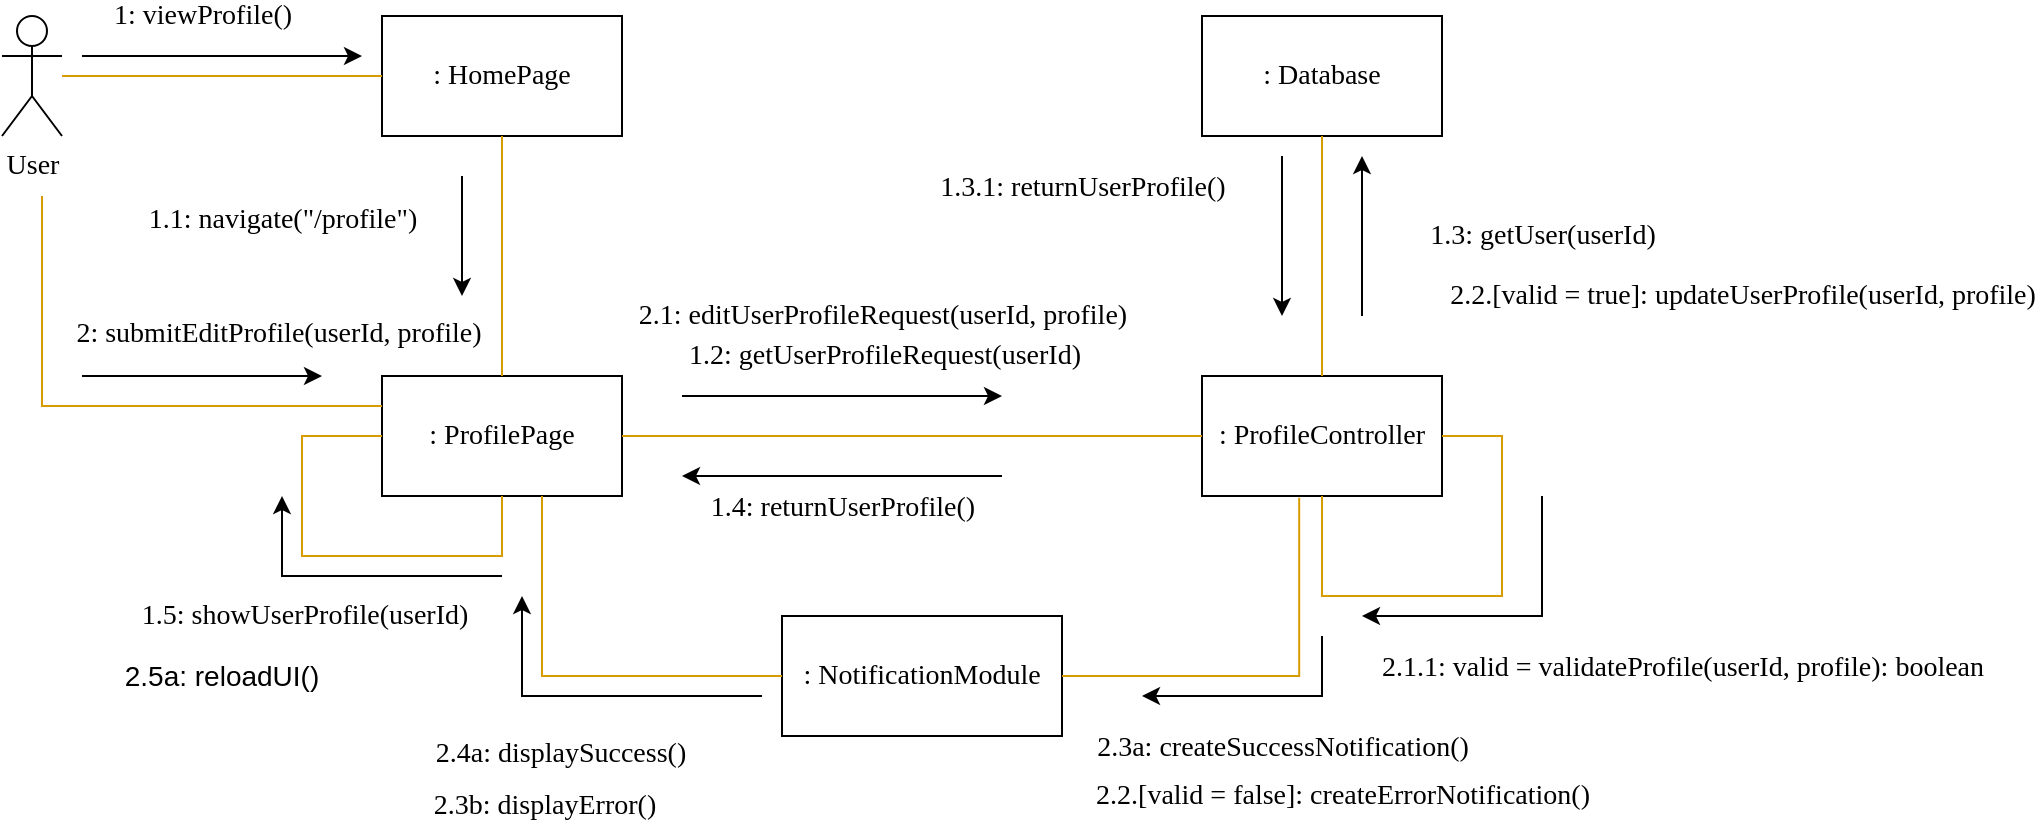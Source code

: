 <mxfile version="27.0.6" pages="2">
  <diagram id="97tm-h5Ckm5sz74WQkq5" name="displayHabitHistory">
    <mxGraphModel dx="1477" dy="814" grid="1" gridSize="10" guides="1" tooltips="1" connect="1" arrows="1" fold="1" page="1" pageScale="1" pageWidth="850" pageHeight="1100" math="0" shadow="0">
      <root>
        <mxCell id="0" />
        <mxCell id="1" parent="0" />
        <mxCell id="gK8piUCHMvRaqXS9n0kf-1" value="User" style="shape=umlActor;verticalLabelPosition=bottom;labelBackgroundColor=#ffffff;verticalAlign=top;html=1;fontFamily=Tahoma;fontSize=14;" parent="1" vertex="1">
          <mxGeometry x="140" y="470" width="30" height="60" as="geometry" />
        </mxCell>
        <mxCell id="gK8piUCHMvRaqXS9n0kf-2" value=": HomePage" style="rounded=0;whiteSpace=wrap;html=1;labelBackgroundColor=#ffffff;fontFamily=Tahoma;fontSize=14;" parent="1" vertex="1">
          <mxGeometry x="330" y="470" width="120" height="60" as="geometry" />
        </mxCell>
        <mxCell id="gK8piUCHMvRaqXS9n0kf-3" value=": ProfilePage" style="rounded=0;whiteSpace=wrap;html=1;labelBackgroundColor=#ffffff;fontFamily=Tahoma;fontSize=14;" parent="1" vertex="1">
          <mxGeometry x="330" y="650" width="120" height="60" as="geometry" />
        </mxCell>
        <mxCell id="gK8piUCHMvRaqXS9n0kf-4" value=": ProfileController" style="rounded=0;whiteSpace=wrap;html=1;labelBackgroundColor=#ffffff;fontFamily=Tahoma;fontSize=14;fontColor=default;" parent="1" vertex="1">
          <mxGeometry x="740" y="650" width="120" height="60" as="geometry" />
        </mxCell>
        <mxCell id="gK8piUCHMvRaqXS9n0kf-5" value=": NotificationModule" style="rounded=0;whiteSpace=wrap;html=1;labelBackgroundColor=#ffffff;strokeColor=light-dark(#000000, #e0e0ff);fillColor=none;fontFamily=Tahoma;fontSize=14;fontColor=light-dark(#000000, #e0e0ff);" parent="1" vertex="1">
          <mxGeometry x="530" y="770" width="140" height="60" as="geometry" />
        </mxCell>
        <mxCell id="gK8piUCHMvRaqXS9n0kf-6" value=": Database" style="rounded=0;whiteSpace=wrap;html=1;labelBackgroundColor=#ffffff;strokeColor=light-dark(#000000, #e0e0ff);fillColor=none;fontFamily=Tahoma;fontSize=14;fontColor=light-dark(#000000, #e0e0ff);" parent="1" vertex="1">
          <mxGeometry x="740" y="470" width="120" height="60" as="geometry" />
        </mxCell>
        <mxCell id="gK8piUCHMvRaqXS9n0kf-7" value="" style="endArrow=classic;html=1;fontFamily=Tahoma;fontSize=14;fontColor=#000066;" parent="1" edge="1">
          <mxGeometry width="50" height="50" relative="1" as="geometry">
            <mxPoint x="180" y="490" as="sourcePoint" />
            <mxPoint x="320" y="490" as="targetPoint" />
            <Array as="points">
              <mxPoint x="260" y="490" />
            </Array>
          </mxGeometry>
        </mxCell>
        <mxCell id="gK8piUCHMvRaqXS9n0kf-8" value="1: viewProfile()" style="text;html=1;resizable=0;points=[];align=center;verticalAlign=middle;labelBackgroundColor=#ffffff;fontSize=14;fontFamily=Tahoma;fontColor=#000000;" parent="gK8piUCHMvRaqXS9n0kf-7" vertex="1" connectable="0">
          <mxGeometry x="-0.618" y="4" relative="1" as="geometry">
            <mxPoint x="33" y="-16" as="offset" />
          </mxGeometry>
        </mxCell>
        <mxCell id="gK8piUCHMvRaqXS9n0kf-9" style="edgeStyle=orthogonalEdgeStyle;rounded=0;orthogonalLoop=1;jettySize=auto;html=1;fontFamily=Tahoma;fontSize=14;fontColor=#000066;endArrow=none;endFill=0;fillColor=#ffe6cc;strokeColor=#d79b00;entryX=0;entryY=0.5;entryDx=0;entryDy=0;" parent="1" source="gK8piUCHMvRaqXS9n0kf-1" target="gK8piUCHMvRaqXS9n0kf-2" edge="1">
          <mxGeometry relative="1" as="geometry">
            <mxPoint x="210" y="490" as="sourcePoint" />
            <mxPoint x="380" y="490" as="targetPoint" />
          </mxGeometry>
        </mxCell>
        <mxCell id="gK8piUCHMvRaqXS9n0kf-10" value="" style="endArrow=classic;html=1;rounded=0;" parent="1" edge="1">
          <mxGeometry width="50" height="50" relative="1" as="geometry">
            <mxPoint x="370" y="550" as="sourcePoint" />
            <mxPoint x="370" y="610" as="targetPoint" />
          </mxGeometry>
        </mxCell>
        <mxCell id="gK8piUCHMvRaqXS9n0kf-11" style="edgeStyle=orthogonalEdgeStyle;rounded=0;orthogonalLoop=1;jettySize=auto;html=1;fontFamily=Tahoma;fontSize=14;fontColor=#000066;endArrow=none;endFill=0;fillColor=#ffe6cc;strokeColor=#d79b00;entryX=0.5;entryY=0;entryDx=0;entryDy=0;exitX=0.5;exitY=1;exitDx=0;exitDy=0;" parent="1" source="gK8piUCHMvRaqXS9n0kf-2" target="gK8piUCHMvRaqXS9n0kf-3" edge="1">
          <mxGeometry relative="1" as="geometry">
            <mxPoint x="390" y="560" as="sourcePoint" />
            <mxPoint x="560" y="560" as="targetPoint" />
          </mxGeometry>
        </mxCell>
        <mxCell id="gK8piUCHMvRaqXS9n0kf-12" value="1.1: navigate(&quot;/profile&quot;)&lt;div&gt;&lt;br&gt;&lt;/div&gt;" style="text;html=1;resizable=0;points=[];align=center;verticalAlign=middle;labelBackgroundColor=#ffffff;fontSize=14;fontFamily=Tahoma;fontColor=light-dark(#000000, #e0e0ff);" parent="1" vertex="1" connectable="0">
          <mxGeometry x="280" y="580" as="geometry" />
        </mxCell>
        <mxCell id="gK8piUCHMvRaqXS9n0kf-14" style="edgeStyle=orthogonalEdgeStyle;rounded=0;orthogonalLoop=1;jettySize=auto;html=1;fontFamily=Tahoma;fontSize=14;fontColor=#000066;endArrow=none;endFill=0;fillColor=#ffe6cc;strokeColor=#d79b00;entryX=0;entryY=0.5;entryDx=0;entryDy=0;exitX=1;exitY=0.5;exitDx=0;exitDy=0;" parent="1" source="gK8piUCHMvRaqXS9n0kf-3" target="gK8piUCHMvRaqXS9n0kf-4" edge="1">
          <mxGeometry relative="1" as="geometry">
            <mxPoint x="560" y="700" as="sourcePoint" />
            <mxPoint x="720" y="700" as="targetPoint" />
          </mxGeometry>
        </mxCell>
        <mxCell id="gK8piUCHMvRaqXS9n0kf-15" style="edgeStyle=orthogonalEdgeStyle;rounded=0;orthogonalLoop=1;jettySize=auto;html=1;fontFamily=Tahoma;fontSize=14;fontColor=#000066;endArrow=none;endFill=0;fillColor=#ffe6cc;strokeColor=#d79b00;entryX=0.5;entryY=1;entryDx=0;entryDy=0;exitX=0.5;exitY=0;exitDx=0;exitDy=0;" parent="1" source="gK8piUCHMvRaqXS9n0kf-4" target="gK8piUCHMvRaqXS9n0kf-6" edge="1">
          <mxGeometry relative="1" as="geometry">
            <mxPoint x="760" y="600" as="sourcePoint" />
            <mxPoint x="920" y="600" as="targetPoint" />
            <Array as="points">
              <mxPoint x="800" y="590" />
              <mxPoint x="800" y="590" />
            </Array>
          </mxGeometry>
        </mxCell>
        <mxCell id="gK8piUCHMvRaqXS9n0kf-16" value="" style="endArrow=classic;html=1;fontFamily=Tahoma;fontSize=14;fontColor=#000066;" parent="1" edge="1">
          <mxGeometry width="50" height="50" relative="1" as="geometry">
            <mxPoint x="480" y="660" as="sourcePoint" />
            <mxPoint x="640" y="660" as="targetPoint" />
            <Array as="points" />
          </mxGeometry>
        </mxCell>
        <mxCell id="gK8piUCHMvRaqXS9n0kf-17" value="1.2: getUserProfileRequest(userId)" style="text;html=1;resizable=0;points=[];align=center;verticalAlign=middle;labelBackgroundColor=#ffffff;fontSize=14;fontFamily=Tahoma;fontColor=light-dark(#000000, #e0e0ff);" parent="gK8piUCHMvRaqXS9n0kf-16" vertex="1" connectable="0">
          <mxGeometry x="-0.618" y="4" relative="1" as="geometry">
            <mxPoint x="70" y="-16" as="offset" />
          </mxGeometry>
        </mxCell>
        <mxCell id="gK8piUCHMvRaqXS9n0kf-18" value="" style="endArrow=classic;html=1;fontFamily=Tahoma;fontSize=14;fontColor=#000066;" parent="1" edge="1">
          <mxGeometry width="50" height="50" relative="1" as="geometry">
            <mxPoint x="820" y="620" as="sourcePoint" />
            <mxPoint x="820" y="540" as="targetPoint" />
            <Array as="points" />
          </mxGeometry>
        </mxCell>
        <mxCell id="gK8piUCHMvRaqXS9n0kf-19" value="1.3: getUser(userId)" style="text;html=1;resizable=0;points=[];align=center;verticalAlign=middle;labelBackgroundColor=#ffffff;fontSize=14;fontFamily=Tahoma;fontColor=light-dark(#000000, #e0e0ff);" parent="gK8piUCHMvRaqXS9n0kf-18" vertex="1" connectable="0">
          <mxGeometry x="-0.618" y="4" relative="1" as="geometry">
            <mxPoint x="94" y="-25" as="offset" />
          </mxGeometry>
        </mxCell>
        <mxCell id="gK8piUCHMvRaqXS9n0kf-20" value="" style="endArrow=classic;html=1;rounded=0;" parent="1" edge="1">
          <mxGeometry width="50" height="50" relative="1" as="geometry">
            <mxPoint x="780" y="540" as="sourcePoint" />
            <mxPoint x="780" y="620" as="targetPoint" />
          </mxGeometry>
        </mxCell>
        <mxCell id="gK8piUCHMvRaqXS9n0kf-21" value="1.3.1: returnUserProfile()" style="text;html=1;resizable=0;points=[];align=center;verticalAlign=middle;labelBackgroundColor=#ffffff;fontSize=14;fontFamily=Tahoma;fontColor=light-dark(#000000, #e0e0ff);" parent="1" vertex="1" connectable="0">
          <mxGeometry x="680" y="560" as="geometry">
            <mxPoint y="-4" as="offset" />
          </mxGeometry>
        </mxCell>
        <mxCell id="gK8piUCHMvRaqXS9n0kf-22" value="" style="endArrow=classic;html=1;rounded=0;" parent="1" edge="1">
          <mxGeometry width="50" height="50" relative="1" as="geometry">
            <mxPoint x="640" y="700" as="sourcePoint" />
            <mxPoint x="480" y="700" as="targetPoint" />
          </mxGeometry>
        </mxCell>
        <mxCell id="gK8piUCHMvRaqXS9n0kf-23" value="1.4: returnUserProfile()" style="text;html=1;resizable=0;points=[];align=center;verticalAlign=middle;labelBackgroundColor=#ffffff;fontSize=14;fontFamily=Tahoma;fontColor=light-dark(#000000, #e0e0ff);" parent="1" vertex="1" connectable="0">
          <mxGeometry x="560" y="720" as="geometry">
            <mxPoint y="-4" as="offset" />
          </mxGeometry>
        </mxCell>
        <mxCell id="gK8piUCHMvRaqXS9n0kf-24" style="edgeStyle=orthogonalEdgeStyle;rounded=0;orthogonalLoop=1;jettySize=auto;html=1;entryX=0;entryY=0.5;entryDx=0;entryDy=0;startArrow=none;startFill=0;endArrow=none;endFill=0;fontFamily=Tahoma;fontSize=14;fontColor=#000066;fillColor=#ffe6cc;strokeColor=#d79b00;exitX=0.5;exitY=1;exitDx=0;exitDy=0;" parent="1" source="gK8piUCHMvRaqXS9n0kf-3" target="gK8piUCHMvRaqXS9n0kf-3" edge="1">
          <mxGeometry relative="1" as="geometry">
            <Array as="points">
              <mxPoint x="390" y="740" />
              <mxPoint x="290" y="740" />
              <mxPoint x="290" y="680" />
            </Array>
            <mxPoint x="300" y="700" as="sourcePoint" />
            <mxPoint x="260" y="710" as="targetPoint" />
          </mxGeometry>
        </mxCell>
        <mxCell id="gK8piUCHMvRaqXS9n0kf-25" value="1.5: showUserProfile(userId)" style="text;html=1;resizable=0;points=[];align=center;verticalAlign=middle;labelBackgroundColor=#ffffff;fontSize=14;fontFamily=Tahoma;fontColor=light-dark(#000000, #e0e0ff);" parent="1" vertex="1" connectable="0">
          <mxGeometry x="290" y="770" as="geometry">
            <mxPoint x="1" as="offset" />
          </mxGeometry>
        </mxCell>
        <mxCell id="gK8piUCHMvRaqXS9n0kf-27" style="edgeStyle=orthogonalEdgeStyle;rounded=0;orthogonalLoop=1;jettySize=auto;html=1;fontFamily=Tahoma;fontSize=14;fontColor=#000066;endArrow=none;endFill=0;fillColor=#ffe6cc;strokeColor=#d79b00;entryX=0;entryY=0.25;entryDx=0;entryDy=0;" parent="1" target="gK8piUCHMvRaqXS9n0kf-3" edge="1">
          <mxGeometry relative="1" as="geometry">
            <mxPoint x="160" y="560" as="sourcePoint" />
            <mxPoint x="310" y="650" as="targetPoint" />
            <Array as="points">
              <mxPoint x="160" y="665" />
            </Array>
          </mxGeometry>
        </mxCell>
        <mxCell id="gK8piUCHMvRaqXS9n0kf-28" value="2: submitEditProfile(userId, profile)" style="text;html=1;resizable=0;points=[];align=center;verticalAlign=middle;labelBackgroundColor=#ffffff;fontSize=14;fontFamily=Tahoma;fontColor=light-dark(#000000, #e0e0ff);" parent="1" vertex="1" connectable="0">
          <mxGeometry x="280" y="630" as="geometry">
            <mxPoint x="-2" y="-1" as="offset" />
          </mxGeometry>
        </mxCell>
        <mxCell id="gK8piUCHMvRaqXS9n0kf-29" value="" style="endArrow=classic;html=1;rounded=0;" parent="1" edge="1">
          <mxGeometry width="50" height="50" relative="1" as="geometry">
            <mxPoint x="390" y="750" as="sourcePoint" />
            <mxPoint x="280" y="710" as="targetPoint" />
            <Array as="points">
              <mxPoint x="280" y="750" />
            </Array>
          </mxGeometry>
        </mxCell>
        <mxCell id="gK8piUCHMvRaqXS9n0kf-30" value="" style="endArrow=classic;html=1;rounded=0;" parent="1" edge="1">
          <mxGeometry width="50" height="50" relative="1" as="geometry">
            <mxPoint x="180" y="650" as="sourcePoint" />
            <mxPoint x="300" y="650" as="targetPoint" />
          </mxGeometry>
        </mxCell>
        <mxCell id="gK8piUCHMvRaqXS9n0kf-31" value="2.1: editUserProfileRequest(userId, profile)" style="text;html=1;resizable=0;points=[];align=center;verticalAlign=middle;labelBackgroundColor=#ffffff;fontSize=14;fontFamily=Tahoma;fontColor=light-dark(#000000, #e0e0ff);" parent="1" vertex="1" connectable="0">
          <mxGeometry x="580" y="620" as="geometry" />
        </mxCell>
        <mxCell id="gK8piUCHMvRaqXS9n0kf-32" value="2.2.[valid = true]: updateUserProfile(userId, profile)" style="text;html=1;resizable=0;points=[];align=center;verticalAlign=middle;labelBackgroundColor=#ffffff;fontSize=14;fontFamily=Tahoma;fontColor=light-dark(#000000, #e0e0ff);" parent="1" vertex="1" connectable="0">
          <mxGeometry x="1010" y="610" as="geometry" />
        </mxCell>
        <mxCell id="gK8piUCHMvRaqXS9n0kf-37" style="edgeStyle=orthogonalEdgeStyle;rounded=0;orthogonalLoop=1;jettySize=auto;html=1;fontFamily=Tahoma;fontSize=14;fontColor=#000066;endArrow=none;endFill=0;fillColor=#ffe6cc;strokeColor=#d79b00;entryX=1;entryY=0.5;entryDx=0;entryDy=0;exitX=0.405;exitY=1.014;exitDx=0;exitDy=0;exitPerimeter=0;" parent="1" source="gK8piUCHMvRaqXS9n0kf-4" target="gK8piUCHMvRaqXS9n0kf-5" edge="1">
          <mxGeometry relative="1" as="geometry">
            <mxPoint x="690" y="730" as="sourcePoint" />
            <mxPoint x="690" y="610" as="targetPoint" />
            <Array as="points">
              <mxPoint x="789" y="800" />
            </Array>
          </mxGeometry>
        </mxCell>
        <mxCell id="gK8piUCHMvRaqXS9n0kf-38" value="2.3a: createSuccessNotification()" style="text;html=1;resizable=0;points=[];align=center;verticalAlign=middle;labelBackgroundColor=#ffffff;fontSize=14;fontFamily=Tahoma;fontColor=light-dark(#000000, #e0e0ff);" parent="1" vertex="1" connectable="0">
          <mxGeometry x="780" y="840" as="geometry">
            <mxPoint y="-4" as="offset" />
          </mxGeometry>
        </mxCell>
        <mxCell id="gK8piUCHMvRaqXS9n0kf-39" value="" style="endArrow=classic;html=1;rounded=0;" parent="1" edge="1">
          <mxGeometry width="50" height="50" relative="1" as="geometry">
            <mxPoint x="800" y="780" as="sourcePoint" />
            <mxPoint x="710" y="810" as="targetPoint" />
            <Array as="points">
              <mxPoint x="800" y="810" />
              <mxPoint x="760" y="810" />
            </Array>
          </mxGeometry>
        </mxCell>
        <mxCell id="gK8piUCHMvRaqXS9n0kf-41" style="edgeStyle=orthogonalEdgeStyle;rounded=0;orthogonalLoop=1;jettySize=auto;html=1;fontFamily=Tahoma;fontSize=14;fontColor=#000066;endArrow=none;endFill=0;fillColor=#ffe6cc;strokeColor=#d79b00;exitX=0;exitY=0.5;exitDx=0;exitDy=0;" parent="1" source="gK8piUCHMvRaqXS9n0kf-5" edge="1">
          <mxGeometry relative="1" as="geometry">
            <mxPoint x="430" y="840" as="sourcePoint" />
            <mxPoint x="410" y="710" as="targetPoint" />
            <Array as="points">
              <mxPoint x="410" y="800" />
            </Array>
          </mxGeometry>
        </mxCell>
        <mxCell id="gK8piUCHMvRaqXS9n0kf-42" value="2.4a: displaySuccess()" style="text;html=1;resizable=0;points=[];align=center;verticalAlign=middle;labelBackgroundColor=#ffffff;fontSize=14;fontFamily=Tahoma;fontColor=light-dark(#000000, #e0e0ff);" parent="1" vertex="1" connectable="0">
          <mxGeometry x="400" y="840" as="geometry">
            <mxPoint x="19" y="-1" as="offset" />
          </mxGeometry>
        </mxCell>
        <mxCell id="gK8piUCHMvRaqXS9n0kf-43" value="" style="endArrow=classic;html=1;rounded=0;" parent="1" edge="1">
          <mxGeometry width="50" height="50" relative="1" as="geometry">
            <mxPoint x="520" y="810" as="sourcePoint" />
            <mxPoint x="400" y="760" as="targetPoint" />
            <Array as="points">
              <mxPoint x="400" y="810" />
            </Array>
          </mxGeometry>
        </mxCell>
        <mxCell id="gK8piUCHMvRaqXS9n0kf-50" value="2.1.1: valid = validateProfile(userId, profile): boolean" style="text;html=1;resizable=0;points=[];align=center;verticalAlign=middle;labelBackgroundColor=#ffffff;fontSize=14;fontFamily=Tahoma;fontColor=light-dark(#000000, #e0e0ff);" parent="1" vertex="1" connectable="0">
          <mxGeometry x="980" y="800" as="geometry">
            <mxPoint y="-4" as="offset" />
          </mxGeometry>
        </mxCell>
        <mxCell id="gK8piUCHMvRaqXS9n0kf-53" style="edgeStyle=orthogonalEdgeStyle;rounded=0;orthogonalLoop=1;jettySize=auto;html=1;fontFamily=Tahoma;fontSize=14;fontColor=#000066;endArrow=none;endFill=0;fillColor=#ffe6cc;strokeColor=#d79b00;entryX=0.5;entryY=1;entryDx=0;entryDy=0;exitX=1;exitY=0.5;exitDx=0;exitDy=0;" parent="1" source="gK8piUCHMvRaqXS9n0kf-4" target="gK8piUCHMvRaqXS9n0kf-4" edge="1">
          <mxGeometry relative="1" as="geometry">
            <mxPoint x="890" y="650" as="sourcePoint" />
            <mxPoint x="890" y="530" as="targetPoint" />
            <Array as="points">
              <mxPoint x="890" y="680" />
              <mxPoint x="890" y="760" />
              <mxPoint x="800" y="760" />
            </Array>
          </mxGeometry>
        </mxCell>
        <mxCell id="gK8piUCHMvRaqXS9n0kf-54" value="2.2.[valid = false]: createErrorNotification()" style="text;html=1;resizable=0;points=[];align=center;verticalAlign=middle;labelBackgroundColor=#ffffff;fontSize=14;fontFamily=Tahoma;fontColor=light-dark(#000000, #e0e0ff);" parent="1" vertex="1" connectable="0">
          <mxGeometry x="810" y="860" as="geometry" />
        </mxCell>
        <mxCell id="gK8piUCHMvRaqXS9n0kf-55" value="2.3b: displayError()" style="text;html=1;resizable=0;points=[];align=center;verticalAlign=middle;labelBackgroundColor=#ffffff;fontSize=14;fontFamily=Tahoma;fontColor=light-dark(#000000, #e0e0ff);" parent="1" vertex="1" connectable="0">
          <mxGeometry x="390" y="870" as="geometry">
            <mxPoint x="21" y="-5" as="offset" />
          </mxGeometry>
        </mxCell>
        <mxCell id="Rcc5NJtwHmGG4VFM8wg1-2" value="" style="endArrow=classic;html=1;rounded=0;" edge="1" parent="1">
          <mxGeometry width="50" height="50" relative="1" as="geometry">
            <mxPoint x="910" y="710" as="sourcePoint" />
            <mxPoint x="820" y="770" as="targetPoint" />
            <Array as="points">
              <mxPoint x="910" y="770" />
              <mxPoint x="870" y="770" />
            </Array>
          </mxGeometry>
        </mxCell>
        <mxCell id="Rcc5NJtwHmGG4VFM8wg1-3" value="2.5a: reloadUI()" style="text;html=1;align=center;verticalAlign=middle;whiteSpace=wrap;rounded=0;fontSize=14;" vertex="1" parent="1">
          <mxGeometry x="200" y="785" width="100" height="30" as="geometry" />
        </mxCell>
      </root>
    </mxGraphModel>
  </diagram>
  <diagram id="osA8b_FAwORKnyaBnRQK" name="habitCheckin">
    <mxGraphModel dx="946" dy="908" grid="1" gridSize="10" guides="1" tooltips="1" connect="1" arrows="1" fold="1" page="1" pageScale="1" pageWidth="850" pageHeight="1100" math="0" shadow="0">
      <root>
        <mxCell id="XAbNOAjU0VVLo9-ZD2AN-0" />
        <mxCell id="XAbNOAjU0VVLo9-ZD2AN-1" parent="XAbNOAjU0VVLo9-ZD2AN-0" />
        <mxCell id="4sUf3NCMvguzIFDBFmBf-1" value="&lt;font style=&quot;font-size: 14px&quot;&gt;SD checkin&lt;/font&gt;" style="shape=umlFrame;whiteSpace=wrap;html=1;strokeColor=#000066;fillColor=#FF8000;fontFamily=Tahoma;fontSize=10;fontColor=#000066;align=center;width=100;height=30;" parent="XAbNOAjU0VVLo9-ZD2AN-1" vertex="1">
          <mxGeometry x="40" y="415" width="640" height="501" as="geometry" />
        </mxCell>
        <mxCell id="4sUf3NCMvguzIFDBFmBf-2" value="" style="shape=umlLifeline;participant=umlActor;perimeter=lifelinePerimeter;whiteSpace=wrap;html=1;container=1;collapsible=0;recursiveResize=0;verticalAlign=top;spacingTop=36;labelBackgroundColor=#ffffff;outlineConnect=0;strokeColor=#000066;fillColor=#FF8000;fontFamily=Tahoma;fontSize=14;fontColor=#000066;" parent="XAbNOAjU0VVLo9-ZD2AN-1" vertex="1">
          <mxGeometry x="89" y="497" width="20" height="399" as="geometry" />
        </mxCell>
        <mxCell id="4sUf3NCMvguzIFDBFmBf-3" value="" style="html=1;points=[];perimeter=orthogonalPerimeter;strokeColor=#000066;fillColor=#FF8000;fontFamily=Tahoma;fontSize=10;fontColor=#000066;align=center;" parent="4sUf3NCMvguzIFDBFmBf-2" vertex="1">
          <mxGeometry x="5" y="143" width="10" height="24" as="geometry" />
        </mxCell>
        <mxCell id="4sUf3NCMvguzIFDBFmBf-4" value="User: Person" style="text;html=1;resizable=0;points=[];autosize=1;align=center;verticalAlign=top;spacingTop=-4;fontSize=14;fontFamily=Tahoma;fontColor=#000066;" parent="XAbNOAjU0VVLo9-ZD2AN-1" vertex="1">
          <mxGeometry x="80" y="456" width="90" height="20" as="geometry" />
        </mxCell>
        <mxCell id="4sUf3NCMvguzIFDBFmBf-5" value="" style="shape=umlLifeline;participant=umlControl;perimeter=lifelinePerimeter;whiteSpace=wrap;html=1;container=1;collapsible=0;recursiveResize=0;verticalAlign=top;spacingTop=36;labelBackgroundColor=#ffffff;outlineConnect=0;strokeColor=#000066;fillColor=#FF8000;fontFamily=Tahoma;fontSize=14;fontColor=#000066;" parent="XAbNOAjU0VVLo9-ZD2AN-1" vertex="1">
          <mxGeometry x="199" y="493" width="40" height="403" as="geometry" />
        </mxCell>
        <mxCell id="4sUf3NCMvguzIFDBFmBf-6" value="" style="html=1;points=[];perimeter=orthogonalPerimeter;strokeColor=#000066;fillColor=#FF8000;fontFamily=Tahoma;fontSize=14;fontColor=#000066;align=center;" parent="4sUf3NCMvguzIFDBFmBf-5" vertex="1">
          <mxGeometry x="15" y="83" width="10" height="287" as="geometry" />
        </mxCell>
        <mxCell id="4sUf3NCMvguzIFDBFmBf-7" value="" style="html=1;points=[];perimeter=orthogonalPerimeter;strokeColor=#000066;fillColor=#FF8000;fontFamily=Tahoma;fontSize=10;fontColor=#000066;align=center;" parent="4sUf3NCMvguzIFDBFmBf-5" vertex="1">
          <mxGeometry x="20" y="113" width="10" height="67" as="geometry" />
        </mxCell>
        <mxCell id="4sUf3NCMvguzIFDBFmBf-8" value="newCheckin()" style="edgeStyle=orthogonalEdgeStyle;html=1;align=left;spacingLeft=2;endArrow=block;rounded=0;strokeColor=#FF8000;fontFamily=Tahoma;fontSize=10;fontColor=#000066;exitX=1.1;exitY=0.025;exitPerimeter=0;entryX=1;entryY=0.957;entryPerimeter=0;" parent="4sUf3NCMvguzIFDBFmBf-5" source="4sUf3NCMvguzIFDBFmBf-7" target="4sUf3NCMvguzIFDBFmBf-7" edge="1">
          <mxGeometry relative="1" as="geometry">
            <mxPoint x="25" y="93" as="sourcePoint" />
            <Array as="points">
              <mxPoint x="31" y="114" />
              <mxPoint x="50" y="114" />
              <mxPoint x="50" y="177" />
            </Array>
          </mxGeometry>
        </mxCell>
        <mxCell id="4sUf3NCMvguzIFDBFmBf-9" value="&lt;div style=&quot;text-align: center&quot;&gt;&lt;span&gt;Habit Tracker&amp;nbsp;&lt;/span&gt;&lt;/div&gt;&lt;div style=&quot;text-align: center&quot;&gt;app UI&lt;/div&gt;" style="text;html=1;resizable=0;points=[];autosize=1;align=left;verticalAlign=top;spacingTop=-4;fontSize=14;fontFamily=Tahoma;fontColor=#000066;" parent="XAbNOAjU0VVLo9-ZD2AN-1" vertex="1">
          <mxGeometry x="175" y="456" width="100" height="40" as="geometry" />
        </mxCell>
        <mxCell id="4sUf3NCMvguzIFDBFmBf-10" value="" style="shape=umlLifeline;participant=umlEntity;perimeter=lifelinePerimeter;whiteSpace=wrap;html=1;container=1;collapsible=0;recursiveResize=0;verticalAlign=top;spacingTop=36;labelBackgroundColor=#ffffff;outlineConnect=0;fontFamily=Tahoma;fontSize=14;fontColor=#000066;align=center;strokeColor=#000066;fillColor=#FF8000;" parent="XAbNOAjU0VVLo9-ZD2AN-1" vertex="1">
          <mxGeometry x="480" y="495" width="44" height="401" as="geometry" />
        </mxCell>
        <mxCell id="4sUf3NCMvguzIFDBFmBf-11" value="Authentication&amp;nbsp;&lt;div&gt;Service&lt;/div&gt;" style="text;html=1;resizable=0;points=[];autosize=1;align=center;verticalAlign=top;spacingTop=-4;fontSize=14;fontFamily=Tahoma;fontColor=#000066;" parent="XAbNOAjU0VVLo9-ZD2AN-1" vertex="1">
          <mxGeometry x="441" y="456" width="110" height="40" as="geometry" />
        </mxCell>
        <mxCell id="4sUf3NCMvguzIFDBFmBf-12" value="" style="shape=umlLifeline;participant=umlBoundary;perimeter=lifelinePerimeter;whiteSpace=wrap;html=1;container=1;collapsible=0;recursiveResize=0;verticalAlign=top;spacingTop=36;labelBackgroundColor=#ffffff;outlineConnect=0;fontFamily=Tahoma;fontSize=14;fontColor=#000066;align=center;strokeColor=#000066;fillColor=#FF8000;" parent="XAbNOAjU0VVLo9-ZD2AN-1" vertex="1">
          <mxGeometry x="350" y="495" width="49" height="401" as="geometry" />
        </mxCell>
        <mxCell id="4sUf3NCMvguzIFDBFmBf-13" value="" style="html=1;points=[];perimeter=orthogonalPerimeter;strokeColor=#000066;fillColor=#FF8000;fontFamily=Tahoma;fontSize=10;fontColor=#000066;align=center;" parent="4sUf3NCMvguzIFDBFmBf-12" vertex="1">
          <mxGeometry x="20" y="222" width="10" height="19" as="geometry" />
        </mxCell>
        <mxCell id="4sUf3NCMvguzIFDBFmBf-14" value="&lt;div style=&quot;text-align: center&quot;&gt;Data store&lt;/div&gt;" style="text;html=1;resizable=0;points=[];autosize=1;align=center;verticalAlign=top;spacingTop=-4;fontSize=14;fontFamily=Tahoma;fontColor=#000066;" parent="XAbNOAjU0VVLo9-ZD2AN-1" vertex="1">
          <mxGeometry x="332" y="456" width="80" height="20" as="geometry" />
        </mxCell>
        <mxCell id="4sUf3NCMvguzIFDBFmBf-15" value="" style="shape=umlLifeline;participant=umlActor;perimeter=lifelinePerimeter;whiteSpace=wrap;html=1;container=1;collapsible=0;recursiveResize=0;verticalAlign=top;spacingTop=36;labelBackgroundColor=#ffffff;outlineConnect=0;strokeColor=#000066;fillColor=#FF8000;fontFamily=Tahoma;fontSize=14;fontColor=#000066;align=center;" parent="XAbNOAjU0VVLo9-ZD2AN-1" vertex="1">
          <mxGeometry x="591" y="497" width="20" height="399" as="geometry" />
        </mxCell>
        <mxCell id="4sUf3NCMvguzIFDBFmBf-16" value="" style="html=1;points=[];perimeter=orthogonalPerimeter;strokeColor=#000066;fillColor=#FF8000;fontFamily=Tahoma;fontSize=10;fontColor=#000066;align=center;" parent="4sUf3NCMvguzIFDBFmBf-15" vertex="1">
          <mxGeometry x="5" y="303" width="10" height="11" as="geometry" />
        </mxCell>
        <mxCell id="4sUf3NCMvguzIFDBFmBf-17" value="&lt;div style=&quot;text-align: center&quot;&gt;&lt;span&gt;Coach: Person&lt;/span&gt;&lt;/div&gt;" style="text;html=1;resizable=0;points=[];autosize=1;align=left;verticalAlign=top;spacingTop=-4;fontSize=14;fontFamily=Tahoma;fontColor=#000066;" parent="XAbNOAjU0VVLo9-ZD2AN-1" vertex="1">
          <mxGeometry x="551" y="456" width="100" height="20" as="geometry" />
        </mxCell>
        <mxCell id="4sUf3NCMvguzIFDBFmBf-18" value="&lt;font style=&quot;font-size: 10px;&quot;&gt;habit checkin&lt;/font&gt;" style="html=1;verticalAlign=bottom;endArrow=block;entryX=0;entryY=0;strokeColor=#FF8000;fontFamily=Tahoma;fontSize=10;fontColor=#000066;" parent="XAbNOAjU0VVLo9-ZD2AN-1" source="4sUf3NCMvguzIFDBFmBf-2" target="4sUf3NCMvguzIFDBFmBf-6" edge="1">
          <mxGeometry relative="1" as="geometry">
            <mxPoint x="144" y="576" as="sourcePoint" />
          </mxGeometry>
        </mxCell>
        <mxCell id="4sUf3NCMvguzIFDBFmBf-19" value="" style="html=1;verticalAlign=bottom;endArrow=open;dashed=1;endSize=8;exitX=0;exitY=0.95;strokeColor=#FF8000;fontFamily=Tahoma;fontSize=14;fontColor=#000066;" parent="XAbNOAjU0VVLo9-ZD2AN-1" source="4sUf3NCMvguzIFDBFmBf-6" target="4sUf3NCMvguzIFDBFmBf-2" edge="1">
          <mxGeometry relative="1" as="geometry">
            <mxPoint x="144" y="652" as="targetPoint" />
          </mxGeometry>
        </mxCell>
        <mxCell id="4sUf3NCMvguzIFDBFmBf-20" value="&lt;font style=&quot;font-size: 10px;&quot;&gt;addComment()&lt;/font&gt;" style="html=1;verticalAlign=bottom;endArrow=block;entryX=1;entryY=0;strokeColor=#FF8000;fontFamily=Tahoma;fontSize=10;fontColor=#000066;" parent="XAbNOAjU0VVLo9-ZD2AN-1" source="4sUf3NCMvguzIFDBFmBf-7" target="4sUf3NCMvguzIFDBFmBf-3" edge="1">
          <mxGeometry relative="1" as="geometry">
            <mxPoint x="164" y="596" as="sourcePoint" />
          </mxGeometry>
        </mxCell>
        <mxCell id="4sUf3NCMvguzIFDBFmBf-21" value="Comment" style="html=1;verticalAlign=bottom;endArrow=open;dashed=1;endSize=8;exitX=1;exitY=0.95;strokeColor=#FF8000;fontFamily=Tahoma;fontSize=10;fontColor=#000066;" parent="XAbNOAjU0VVLo9-ZD2AN-1" source="4sUf3NCMvguzIFDBFmBf-3" target="4sUf3NCMvguzIFDBFmBf-7" edge="1">
          <mxGeometry relative="1" as="geometry">
            <mxPoint x="164" y="653" as="targetPoint" />
          </mxGeometry>
        </mxCell>
        <mxCell id="4sUf3NCMvguzIFDBFmBf-22" value="saveCheckin(Habit.HabitHistory)" style="html=1;verticalAlign=bottom;endArrow=block;entryX=0;entryY=0;strokeColor=#FF8000;fontFamily=Tahoma;fontSize=10;fontColor=#000066;" parent="XAbNOAjU0VVLo9-ZD2AN-1" target="4sUf3NCMvguzIFDBFmBf-13" edge="1">
          <mxGeometry relative="1" as="geometry">
            <mxPoint x="224" y="718" as="sourcePoint" />
          </mxGeometry>
        </mxCell>
        <mxCell id="4sUf3NCMvguzIFDBFmBf-23" value="" style="html=1;verticalAlign=bottom;endArrow=open;dashed=1;endSize=8;exitX=0;exitY=0.95;strokeColor=#FF8000;fontFamily=Tahoma;fontSize=10;fontColor=#000066;" parent="XAbNOAjU0VVLo9-ZD2AN-1" source="4sUf3NCMvguzIFDBFmBf-13" edge="1">
          <mxGeometry relative="1" as="geometry">
            <mxPoint x="224" y="736" as="targetPoint" />
          </mxGeometry>
        </mxCell>
        <mxCell id="4sUf3NCMvguzIFDBFmBf-24" value="checkinPushNotification(UserID,Habit.HabitHistory.Checkin)" style="html=1;verticalAlign=bottom;endArrow=block;entryX=0;entryY=0;strokeColor=#FF8000;fontFamily=Tahoma;fontSize=10;fontColor=#000066;" parent="XAbNOAjU0VVLo9-ZD2AN-1" target="4sUf3NCMvguzIFDBFmBf-16" edge="1">
          <mxGeometry relative="1" as="geometry">
            <mxPoint x="224" y="800" as="sourcePoint" />
          </mxGeometry>
        </mxCell>
        <mxCell id="4sUf3NCMvguzIFDBFmBf-25" value="" style="html=1;verticalAlign=bottom;endArrow=open;dashed=1;endSize=8;exitX=0;exitY=0.95;strokeColor=#FF8000;fontFamily=Tahoma;fontSize=10;fontColor=#000066;" parent="XAbNOAjU0VVLo9-ZD2AN-1" source="4sUf3NCMvguzIFDBFmBf-16" edge="1">
          <mxGeometry relative="1" as="geometry">
            <mxPoint x="224" y="810" as="targetPoint" />
          </mxGeometry>
        </mxCell>
        <mxCell id="4sUf3NCMvguzIFDBFmBf-26" value="opt" style="shape=umlFrame;whiteSpace=wrap;html=1;strokeColor=#000066;fillColor=#FF8000;fontFamily=Tahoma;fontSize=10;fontColor=#000066;align=center;width=40;height=16;" parent="XAbNOAjU0VVLo9-ZD2AN-1" vertex="1">
          <mxGeometry x="90" y="610" width="150" height="56" as="geometry" />
        </mxCell>
        <mxCell id="4sUf3NCMvguzIFDBFmBf-27" value="Comment == yes" style="text;html=1;resizable=0;points=[];autosize=1;align=left;verticalAlign=top;spacingTop=-4;fontSize=10;fontFamily=Tahoma;fontColor=#000066;" parent="XAbNOAjU0VVLo9-ZD2AN-1" vertex="1">
          <mxGeometry x="130" y="610" width="90" height="10" as="geometry" />
        </mxCell>
        <mxCell id="4sUf3NCMvguzIFDBFmBf-28" value="coach != NULL" style="text;html=1;resizable=0;points=[];autosize=1;align=left;verticalAlign=top;spacingTop=-4;fontSize=10;fontFamily=Tahoma;fontColor=#000066;" parent="XAbNOAjU0VVLo9-ZD2AN-1" vertex="1">
          <mxGeometry x="260" y="768" width="80" height="10" as="geometry" />
        </mxCell>
        <mxCell id="4sUf3NCMvguzIFDBFmBf-29" value="" style="endArrow=none;dashed=1;html=1;strokeColor=#000066;fontFamily=Tahoma;fontSize=10;fontColor=#000066;entryX=1;entryY=0.429;entryPerimeter=0;exitX=0.004;exitY=0.436;exitPerimeter=0;" parent="XAbNOAjU0VVLo9-ZD2AN-1" source="4sUf3NCMvguzIFDBFmBf-30" target="4sUf3NCMvguzIFDBFmBf-30" edge="1">
          <mxGeometry width="50" height="50" relative="1" as="geometry">
            <mxPoint x="80" y="1026" as="sourcePoint" />
            <mxPoint x="130" y="976" as="targetPoint" />
          </mxGeometry>
        </mxCell>
        <mxCell id="4sUf3NCMvguzIFDBFmBf-30" value="par" style="shape=umlFrame;whiteSpace=wrap;html=1;strokeColor=#000066;fillColor=#FF8000;fontFamily=Tahoma;fontSize=10;fontColor=#000066;align=center;width=40;height=20;" parent="XAbNOAjU0VVLo9-ZD2AN-1" vertex="1">
          <mxGeometry x="170" y="694" width="450" height="140" as="geometry" />
        </mxCell>
        <mxCell id="4sUf3NCMvguzIFDBFmBf-31" value="opt" style="shape=umlFrame;whiteSpace=wrap;html=1;strokeColor=#000066;fillColor=#FF8000;fontFamily=Tahoma;fontSize=10;fontColor=#000066;align=center;width=50;height=20;" parent="XAbNOAjU0VVLo9-ZD2AN-1" vertex="1">
          <mxGeometry x="210" y="768" width="400" height="53" as="geometry" />
        </mxCell>
        <mxCell id="ALjJiwd98mLg6pKJFKZ1-0" style="edgeStyle=orthogonalEdgeStyle;rounded=0;orthogonalLoop=1;jettySize=auto;html=1;fontFamily=Tahoma;fontSize=14;fontColor=#000066;endArrow=none;endFill=0;fillColor=#ffe6cc;strokeColor=#d79b00;" parent="XAbNOAjU0VVLo9-ZD2AN-1" source="ALjJiwd98mLg6pKJFKZ1-1" target="ALjJiwd98mLg6pKJFKZ1-3" edge="1">
          <mxGeometry relative="1" as="geometry">
            <Array as="points">
              <mxPoint x="200" y="190" />
              <mxPoint x="200" y="190" />
            </Array>
          </mxGeometry>
        </mxCell>
        <mxCell id="ALjJiwd98mLg6pKJFKZ1-1" value="User" style="shape=umlActor;verticalLabelPosition=bottom;labelBackgroundColor=#ffffff;verticalAlign=top;html=1;strokeColor=#000066;fillColor=#FF8000;fontFamily=Tahoma;fontSize=14;fontColor=#000066;" parent="XAbNOAjU0VVLo9-ZD2AN-1" vertex="1">
          <mxGeometry x="40" y="160" width="30" height="60" as="geometry" />
        </mxCell>
        <mxCell id="ALjJiwd98mLg6pKJFKZ1-2" value="" style="edgeStyle=orthogonalEdgeStyle;rounded=0;orthogonalLoop=1;jettySize=auto;html=1;endArrow=none;endFill=0;fontFamily=Tahoma;fontSize=14;fontColor=#000066;fillColor=#ffe6cc;strokeColor=#d79b00;" parent="XAbNOAjU0VVLo9-ZD2AN-1" source="ALjJiwd98mLg6pKJFKZ1-3" target="ALjJiwd98mLg6pKJFKZ1-4" edge="1">
          <mxGeometry relative="1" as="geometry">
            <Array as="points">
              <mxPoint x="370" y="190" />
              <mxPoint x="370" y="190" />
            </Array>
          </mxGeometry>
        </mxCell>
        <mxCell id="4aknmJp9HKiuCshJEBKm-6" style="edgeStyle=orthogonalEdgeStyle;rounded=0;orthogonalLoop=1;jettySize=auto;html=1;endArrow=none;endFill=0;fillColor=#ffe6cc;strokeColor=#d79b00;" parent="XAbNOAjU0VVLo9-ZD2AN-1" source="ALjJiwd98mLg6pKJFKZ1-3" target="4aknmJp9HKiuCshJEBKm-2" edge="1">
          <mxGeometry relative="1" as="geometry">
            <Array as="points">
              <mxPoint x="470" y="240" />
              <mxPoint x="470" y="240" />
            </Array>
          </mxGeometry>
        </mxCell>
        <mxCell id="ALjJiwd98mLg6pKJFKZ1-3" value="UI" style="rounded=0;whiteSpace=wrap;html=1;labelBackgroundColor=#ffffff;strokeColor=#000066;fillColor=none;fontFamily=Tahoma;fontSize=14;fontColor=#000066;" parent="XAbNOAjU0VVLo9-ZD2AN-1" vertex="1">
          <mxGeometry x="240" y="170" width="60" height="90" as="geometry" />
        </mxCell>
        <mxCell id="ALjJiwd98mLg6pKJFKZ1-4" value="Data Store" style="rounded=0;whiteSpace=wrap;html=1;labelBackgroundColor=#ffffff;strokeColor=#000066;fillColor=none;fontFamily=Tahoma;fontSize=14;fontColor=#000066;" parent="XAbNOAjU0VVLo9-ZD2AN-1" vertex="1">
          <mxGeometry x="560" y="170" width="60" height="40" as="geometry" />
        </mxCell>
        <mxCell id="ALjJiwd98mLg6pKJFKZ1-17" value="" style="endArrow=classic;html=1;fontColor=#000066;" parent="XAbNOAjU0VVLo9-ZD2AN-1" edge="1">
          <mxGeometry width="50" height="50" relative="1" as="geometry">
            <mxPoint x="100" y="180" as="sourcePoint" />
            <mxPoint x="210" y="180" as="targetPoint" />
          </mxGeometry>
        </mxCell>
        <mxCell id="ALjJiwd98mLg6pKJFKZ1-20" value="1 habitCheckin()" style="text;html=1;resizable=0;points=[];align=center;verticalAlign=middle;labelBackgroundColor=#ffffff;fontColor=#000066;" parent="ALjJiwd98mLg6pKJFKZ1-17" vertex="1" connectable="0">
          <mxGeometry x="-0.545" y="2" relative="1" as="geometry">
            <mxPoint x="25" y="-18" as="offset" />
          </mxGeometry>
        </mxCell>
        <mxCell id="ALjJiwd98mLg6pKJFKZ1-18" value="" style="endArrow=classic;html=1;dashed=1;fontColor=#000066;" parent="XAbNOAjU0VVLo9-ZD2AN-1" edge="1">
          <mxGeometry width="50" height="50" relative="1" as="geometry">
            <mxPoint x="100" y="230" as="sourcePoint" />
            <mxPoint x="210" y="230" as="targetPoint" />
          </mxGeometry>
        </mxCell>
        <mxCell id="ALjJiwd98mLg6pKJFKZ1-22" value="1.1.1 addComment()" style="text;html=1;resizable=0;points=[];align=center;verticalAlign=middle;labelBackgroundColor=#ffffff;fontColor=#000066;" parent="ALjJiwd98mLg6pKJFKZ1-18" vertex="1" connectable="0">
          <mxGeometry x="-0.073" y="1" relative="1" as="geometry">
            <mxPoint x="9" y="-19" as="offset" />
          </mxGeometry>
        </mxCell>
        <mxCell id="ALjJiwd98mLg6pKJFKZ1-23" value="1.1.2&amp;nbsp;Comment" style="text;html=1;resizable=0;points=[];align=center;verticalAlign=middle;labelBackgroundColor=#ffffff;fontColor=#000066;" parent="ALjJiwd98mLg6pKJFKZ1-18" vertex="1" connectable="0">
          <mxGeometry x="-0.164" y="-1" relative="1" as="geometry">
            <mxPoint x="4" y="9" as="offset" />
          </mxGeometry>
        </mxCell>
        <mxCell id="ALjJiwd98mLg6pKJFKZ1-19" value="" style="endArrow=classic;html=1;endFill=1;fontColor=#000066;" parent="XAbNOAjU0VVLo9-ZD2AN-1" edge="1">
          <mxGeometry width="50" height="50" relative="1" as="geometry">
            <mxPoint x="210" y="200" as="sourcePoint" />
            <mxPoint x="100" y="200" as="targetPoint" />
          </mxGeometry>
        </mxCell>
        <mxCell id="ALjJiwd98mLg6pKJFKZ1-24" value="" style="endArrow=none;html=1;exitX=0.25;exitY=0;exitDx=0;exitDy=0;rounded=0;entryX=1.017;entryY=0.111;entryDx=0;entryDy=0;entryPerimeter=0;fillColor=#ffe6cc;strokeColor=#d79b00;" parent="XAbNOAjU0VVLo9-ZD2AN-1" source="ALjJiwd98mLg6pKJFKZ1-3" target="ALjJiwd98mLg6pKJFKZ1-3" edge="1">
          <mxGeometry width="50" height="50" relative="1" as="geometry">
            <mxPoint x="40" y="1180" as="sourcePoint" />
            <mxPoint x="90" y="1130" as="targetPoint" />
            <Array as="points">
              <mxPoint x="255" y="120" />
              <mxPoint x="320" y="120" />
              <mxPoint x="320" y="180" />
            </Array>
          </mxGeometry>
        </mxCell>
        <mxCell id="ALjJiwd98mLg6pKJFKZ1-25" value="" style="endArrow=classic;html=1;fontColor=#000066;" parent="XAbNOAjU0VVLo9-ZD2AN-1" edge="1">
          <mxGeometry width="50" height="50" relative="1" as="geometry">
            <mxPoint x="330" y="150" as="sourcePoint" />
            <mxPoint x="260" y="110" as="targetPoint" />
            <Array as="points">
              <mxPoint x="330" y="110" />
            </Array>
          </mxGeometry>
        </mxCell>
        <mxCell id="ALjJiwd98mLg6pKJFKZ1-26" value="1.1 newCheckin()" style="text;html=1;resizable=0;points=[];align=center;verticalAlign=middle;labelBackgroundColor=#ffffff;fontColor=#000066;" parent="ALjJiwd98mLg6pKJFKZ1-25" vertex="1" connectable="0">
          <mxGeometry x="0.436" y="-2" relative="1" as="geometry">
            <mxPoint x="-1" y="-18" as="offset" />
          </mxGeometry>
        </mxCell>
        <mxCell id="ALjJiwd98mLg6pKJFKZ1-27" value="" style="endArrow=classic;html=1;fontColor=#000066;" parent="XAbNOAjU0VVLo9-ZD2AN-1" edge="1">
          <mxGeometry width="50" height="50" relative="1" as="geometry">
            <mxPoint x="340" y="180" as="sourcePoint" />
            <mxPoint x="540" y="180" as="targetPoint" />
          </mxGeometry>
        </mxCell>
        <mxCell id="ALjJiwd98mLg6pKJFKZ1-28" value="1.2 saveCheckin(Habit_HabitHistory)" style="text;html=1;resizable=0;points=[];align=center;verticalAlign=middle;labelBackgroundColor=#ffffff;fontColor=#000066;" parent="ALjJiwd98mLg6pKJFKZ1-27" vertex="1" connectable="0">
          <mxGeometry x="0.317" y="2" relative="1" as="geometry">
            <mxPoint x="-31" y="-18" as="offset" />
          </mxGeometry>
        </mxCell>
        <mxCell id="4aknmJp9HKiuCshJEBKm-2" value="Coach" style="shape=umlActor;verticalLabelPosition=bottom;labelBackgroundColor=#ffffff;verticalAlign=top;html=1;strokeColor=#000066;fillColor=#FF8000;fontFamily=Tahoma;fontSize=14;fontColor=#000066;" parent="XAbNOAjU0VVLo9-ZD2AN-1" vertex="1">
          <mxGeometry x="770" y="210" width="30" height="60" as="geometry" />
        </mxCell>
        <mxCell id="4aknmJp9HKiuCshJEBKm-3" style="edgeStyle=orthogonalEdgeStyle;rounded=0;orthogonalLoop=1;jettySize=auto;html=1;entryX=0.25;entryY=1;entryDx=0;entryDy=0;endArrow=none;endFill=0;fillColor=#ffe6cc;strokeColor=#d79b00;" parent="XAbNOAjU0VVLo9-ZD2AN-1" source="ALjJiwd98mLg6pKJFKZ1-3" target="ALjJiwd98mLg6pKJFKZ1-3" edge="1">
          <mxGeometry relative="1" as="geometry">
            <Array as="points">
              <mxPoint x="320" y="250" />
              <mxPoint x="320" y="310" />
              <mxPoint x="255" y="310" />
            </Array>
          </mxGeometry>
        </mxCell>
        <mxCell id="4aknmJp9HKiuCshJEBKm-4" value="" style="endArrow=classic;html=1;fontColor=#000066;" parent="XAbNOAjU0VVLo9-ZD2AN-1" edge="1">
          <mxGeometry width="50" height="50" relative="1" as="geometry">
            <mxPoint x="330" y="280" as="sourcePoint" />
            <mxPoint x="260" y="320" as="targetPoint" />
            <Array as="points">
              <mxPoint x="330" y="320" />
            </Array>
          </mxGeometry>
        </mxCell>
        <mxCell id="4aknmJp9HKiuCshJEBKm-5" value="1.3 getCoachID()" style="text;html=1;resizable=0;points=[];align=center;verticalAlign=middle;labelBackgroundColor=#ffffff;fontColor=#000066;" parent="4aknmJp9HKiuCshJEBKm-4" vertex="1" connectable="0">
          <mxGeometry x="0.473" y="1" relative="1" as="geometry">
            <mxPoint x="11" y="19" as="offset" />
          </mxGeometry>
        </mxCell>
        <mxCell id="7BExoTH8lzTWLg67Sfqi-0" value="" style="endArrow=classic;html=1;fontColor=#000066;" parent="XAbNOAjU0VVLo9-ZD2AN-1" edge="1">
          <mxGeometry width="50" height="50" relative="1" as="geometry">
            <mxPoint x="340" y="250" as="sourcePoint" />
            <mxPoint x="750" y="250" as="targetPoint" />
          </mxGeometry>
        </mxCell>
        <mxCell id="7BExoTH8lzTWLg67Sfqi-1" value="1.3.1 checkinPushNotification(UserID,Habit.HabitHistory.Checkin)" style="text;html=1;resizable=0;points=[];align=center;verticalAlign=middle;labelBackgroundColor=#ffffff;fontColor=#000066;" parent="7BExoTH8lzTWLg67Sfqi-0" vertex="1" connectable="0">
          <mxGeometry x="-0.303" relative="1" as="geometry">
            <mxPoint x="77" y="20" as="offset" />
          </mxGeometry>
        </mxCell>
      </root>
    </mxGraphModel>
  </diagram>
</mxfile>
